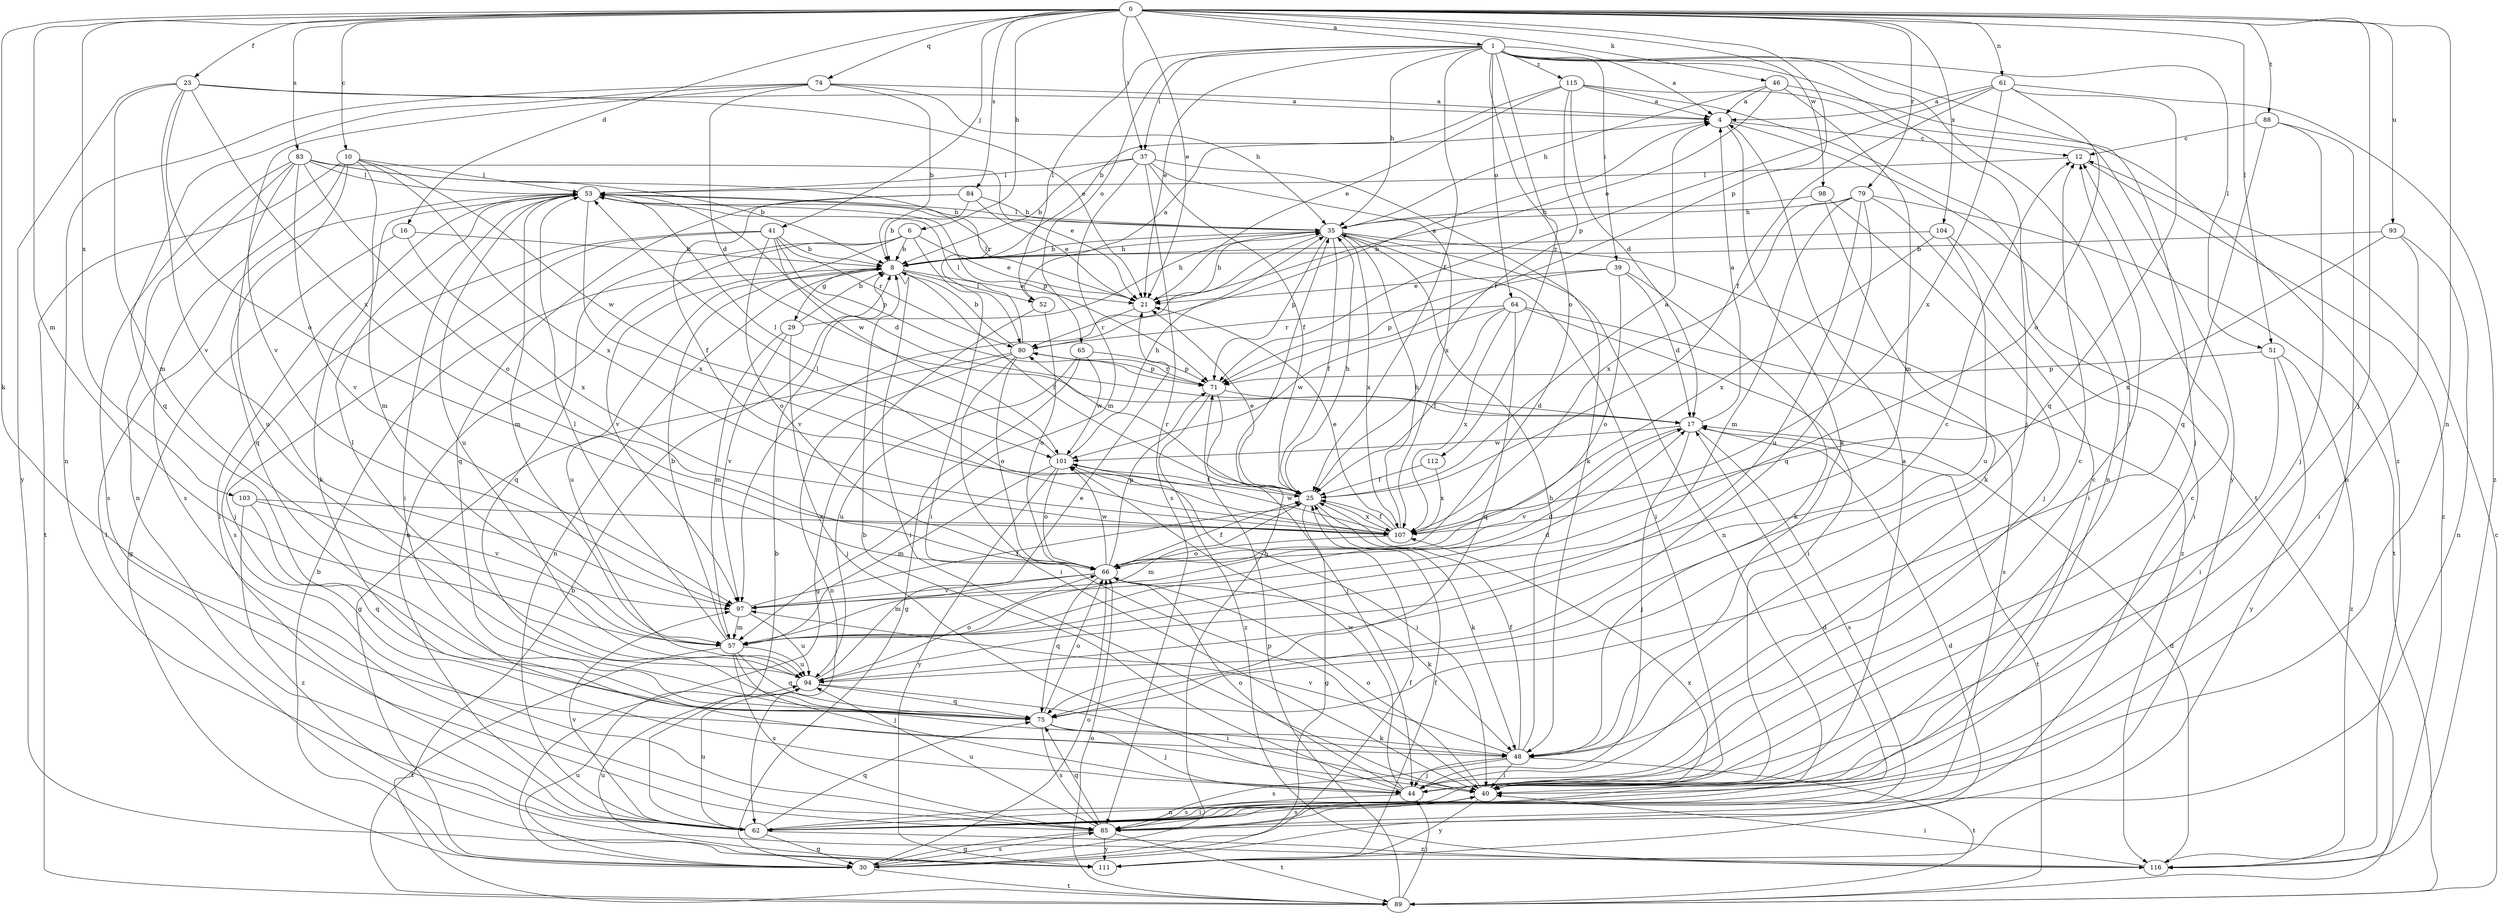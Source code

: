 strict digraph  {
0;
1;
4;
6;
8;
10;
12;
16;
17;
21;
23;
25;
29;
30;
35;
37;
39;
40;
41;
44;
46;
48;
51;
52;
53;
57;
61;
62;
64;
65;
66;
71;
74;
75;
79;
80;
83;
84;
85;
88;
89;
93;
94;
97;
98;
101;
103;
104;
107;
111;
112;
115;
116;
0 -> 1  [label=a];
0 -> 6  [label=b];
0 -> 10  [label=c];
0 -> 16  [label=d];
0 -> 21  [label=e];
0 -> 23  [label=f];
0 -> 37  [label=i];
0 -> 41  [label=j];
0 -> 44  [label=j];
0 -> 46  [label=k];
0 -> 48  [label=k];
0 -> 51  [label=l];
0 -> 57  [label=m];
0 -> 61  [label=n];
0 -> 62  [label=n];
0 -> 71  [label=p];
0 -> 74  [label=q];
0 -> 79  [label=r];
0 -> 83  [label=s];
0 -> 84  [label=s];
0 -> 88  [label=t];
0 -> 93  [label=u];
0 -> 98  [label=w];
0 -> 103  [label=x];
0 -> 104  [label=x];
1 -> 4  [label=a];
1 -> 21  [label=e];
1 -> 25  [label=f];
1 -> 35  [label=h];
1 -> 37  [label=i];
1 -> 39  [label=i];
1 -> 40  [label=i];
1 -> 44  [label=j];
1 -> 51  [label=l];
1 -> 52  [label=l];
1 -> 64  [label=o];
1 -> 65  [label=o];
1 -> 66  [label=o];
1 -> 112  [label=z];
1 -> 115  [label=z];
1 -> 116  [label=z];
4 -> 12  [label=c];
4 -> 48  [label=k];
4 -> 62  [label=n];
6 -> 8  [label=b];
6 -> 21  [label=e];
6 -> 40  [label=i];
6 -> 62  [label=n];
6 -> 75  [label=q];
6 -> 97  [label=v];
8 -> 21  [label=e];
8 -> 25  [label=f];
8 -> 29  [label=g];
8 -> 35  [label=h];
8 -> 40  [label=i];
8 -> 52  [label=l];
8 -> 62  [label=n];
8 -> 94  [label=u];
10 -> 53  [label=l];
10 -> 57  [label=m];
10 -> 75  [label=q];
10 -> 85  [label=s];
10 -> 89  [label=t];
10 -> 101  [label=w];
10 -> 107  [label=x];
12 -> 53  [label=l];
12 -> 116  [label=z];
16 -> 8  [label=b];
16 -> 30  [label=g];
16 -> 107  [label=x];
17 -> 4  [label=a];
17 -> 44  [label=j];
17 -> 85  [label=s];
17 -> 89  [label=t];
17 -> 97  [label=v];
17 -> 101  [label=w];
21 -> 35  [label=h];
21 -> 53  [label=l];
21 -> 80  [label=r];
23 -> 4  [label=a];
23 -> 21  [label=e];
23 -> 57  [label=m];
23 -> 66  [label=o];
23 -> 97  [label=v];
23 -> 107  [label=x];
23 -> 111  [label=y];
25 -> 4  [label=a];
25 -> 21  [label=e];
25 -> 30  [label=g];
25 -> 35  [label=h];
25 -> 48  [label=k];
25 -> 57  [label=m];
25 -> 80  [label=r];
25 -> 107  [label=x];
29 -> 8  [label=b];
29 -> 35  [label=h];
29 -> 44  [label=j];
29 -> 57  [label=m];
29 -> 97  [label=v];
30 -> 8  [label=b];
30 -> 17  [label=d];
30 -> 25  [label=f];
30 -> 35  [label=h];
30 -> 66  [label=o];
30 -> 85  [label=s];
30 -> 89  [label=t];
30 -> 94  [label=u];
35 -> 8  [label=b];
35 -> 25  [label=f];
35 -> 40  [label=i];
35 -> 53  [label=l];
35 -> 62  [label=n];
35 -> 71  [label=p];
35 -> 97  [label=v];
35 -> 107  [label=x];
35 -> 116  [label=z];
37 -> 8  [label=b];
37 -> 25  [label=f];
37 -> 48  [label=k];
37 -> 53  [label=l];
37 -> 57  [label=m];
37 -> 85  [label=s];
37 -> 107  [label=x];
39 -> 17  [label=d];
39 -> 21  [label=e];
39 -> 48  [label=k];
39 -> 66  [label=o];
39 -> 71  [label=p];
40 -> 4  [label=a];
40 -> 62  [label=n];
40 -> 66  [label=o];
40 -> 85  [label=s];
40 -> 111  [label=y];
41 -> 8  [label=b];
41 -> 17  [label=d];
41 -> 44  [label=j];
41 -> 66  [label=o];
41 -> 71  [label=p];
41 -> 80  [label=r];
41 -> 85  [label=s];
44 -> 8  [label=b];
44 -> 12  [label=c];
44 -> 66  [label=o];
44 -> 85  [label=s];
44 -> 101  [label=w];
46 -> 4  [label=a];
46 -> 21  [label=e];
46 -> 35  [label=h];
46 -> 44  [label=j];
46 -> 57  [label=m];
48 -> 12  [label=c];
48 -> 25  [label=f];
48 -> 35  [label=h];
48 -> 40  [label=i];
48 -> 44  [label=j];
48 -> 85  [label=s];
48 -> 89  [label=t];
48 -> 97  [label=v];
51 -> 40  [label=i];
51 -> 71  [label=p];
51 -> 111  [label=y];
51 -> 116  [label=z];
52 -> 4  [label=a];
52 -> 30  [label=g];
52 -> 66  [label=o];
53 -> 35  [label=h];
53 -> 40  [label=i];
53 -> 48  [label=k];
53 -> 57  [label=m];
53 -> 71  [label=p];
53 -> 94  [label=u];
53 -> 101  [label=w];
53 -> 107  [label=x];
57 -> 8  [label=b];
57 -> 17  [label=d];
57 -> 44  [label=j];
57 -> 53  [label=l];
57 -> 75  [label=q];
57 -> 85  [label=s];
57 -> 89  [label=t];
57 -> 94  [label=u];
61 -> 4  [label=a];
61 -> 25  [label=f];
61 -> 66  [label=o];
61 -> 71  [label=p];
61 -> 75  [label=q];
61 -> 107  [label=x];
61 -> 116  [label=z];
62 -> 8  [label=b];
62 -> 30  [label=g];
62 -> 40  [label=i];
62 -> 53  [label=l];
62 -> 75  [label=q];
62 -> 94  [label=u];
62 -> 97  [label=v];
62 -> 107  [label=x];
62 -> 116  [label=z];
64 -> 25  [label=f];
64 -> 40  [label=i];
64 -> 75  [label=q];
64 -> 80  [label=r];
64 -> 85  [label=s];
64 -> 101  [label=w];
64 -> 107  [label=x];
65 -> 30  [label=g];
65 -> 71  [label=p];
65 -> 94  [label=u];
65 -> 101  [label=w];
66 -> 25  [label=f];
66 -> 48  [label=k];
66 -> 57  [label=m];
66 -> 71  [label=p];
66 -> 75  [label=q];
66 -> 97  [label=v];
66 -> 101  [label=w];
71 -> 17  [label=d];
71 -> 44  [label=j];
71 -> 80  [label=r];
71 -> 116  [label=z];
74 -> 4  [label=a];
74 -> 8  [label=b];
74 -> 17  [label=d];
74 -> 35  [label=h];
74 -> 62  [label=n];
74 -> 75  [label=q];
74 -> 97  [label=v];
75 -> 44  [label=j];
75 -> 48  [label=k];
75 -> 66  [label=o];
75 -> 85  [label=s];
79 -> 35  [label=h];
79 -> 40  [label=i];
79 -> 57  [label=m];
79 -> 75  [label=q];
79 -> 89  [label=t];
79 -> 94  [label=u];
79 -> 107  [label=x];
80 -> 4  [label=a];
80 -> 8  [label=b];
80 -> 30  [label=g];
80 -> 40  [label=i];
80 -> 53  [label=l];
80 -> 62  [label=n];
80 -> 66  [label=o];
80 -> 71  [label=p];
83 -> 8  [label=b];
83 -> 21  [label=e];
83 -> 53  [label=l];
83 -> 62  [label=n];
83 -> 66  [label=o];
83 -> 80  [label=r];
83 -> 85  [label=s];
83 -> 94  [label=u];
83 -> 97  [label=v];
84 -> 8  [label=b];
84 -> 21  [label=e];
84 -> 25  [label=f];
84 -> 35  [label=h];
84 -> 75  [label=q];
85 -> 12  [label=c];
85 -> 17  [label=d];
85 -> 30  [label=g];
85 -> 75  [label=q];
85 -> 89  [label=t];
85 -> 94  [label=u];
85 -> 111  [label=y];
88 -> 12  [label=c];
88 -> 44  [label=j];
88 -> 62  [label=n];
88 -> 75  [label=q];
89 -> 8  [label=b];
89 -> 12  [label=c];
89 -> 44  [label=j];
89 -> 66  [label=o];
89 -> 71  [label=p];
93 -> 8  [label=b];
93 -> 40  [label=i];
93 -> 62  [label=n];
93 -> 107  [label=x];
94 -> 12  [label=c];
94 -> 21  [label=e];
94 -> 40  [label=i];
94 -> 53  [label=l];
94 -> 66  [label=o];
94 -> 75  [label=q];
97 -> 17  [label=d];
97 -> 25  [label=f];
97 -> 57  [label=m];
97 -> 94  [label=u];
98 -> 35  [label=h];
98 -> 44  [label=j];
98 -> 48  [label=k];
101 -> 25  [label=f];
101 -> 35  [label=h];
101 -> 40  [label=i];
101 -> 53  [label=l];
101 -> 57  [label=m];
101 -> 66  [label=o];
101 -> 111  [label=y];
103 -> 75  [label=q];
103 -> 97  [label=v];
103 -> 107  [label=x];
103 -> 116  [label=z];
104 -> 8  [label=b];
104 -> 40  [label=i];
104 -> 94  [label=u];
104 -> 107  [label=x];
107 -> 21  [label=e];
107 -> 25  [label=f];
107 -> 35  [label=h];
107 -> 53  [label=l];
107 -> 66  [label=o];
107 -> 101  [label=w];
111 -> 25  [label=f];
111 -> 53  [label=l];
111 -> 94  [label=u];
112 -> 25  [label=f];
112 -> 107  [label=x];
115 -> 4  [label=a];
115 -> 8  [label=b];
115 -> 17  [label=d];
115 -> 21  [label=e];
115 -> 25  [label=f];
115 -> 89  [label=t];
115 -> 111  [label=y];
116 -> 17  [label=d];
116 -> 40  [label=i];
}
